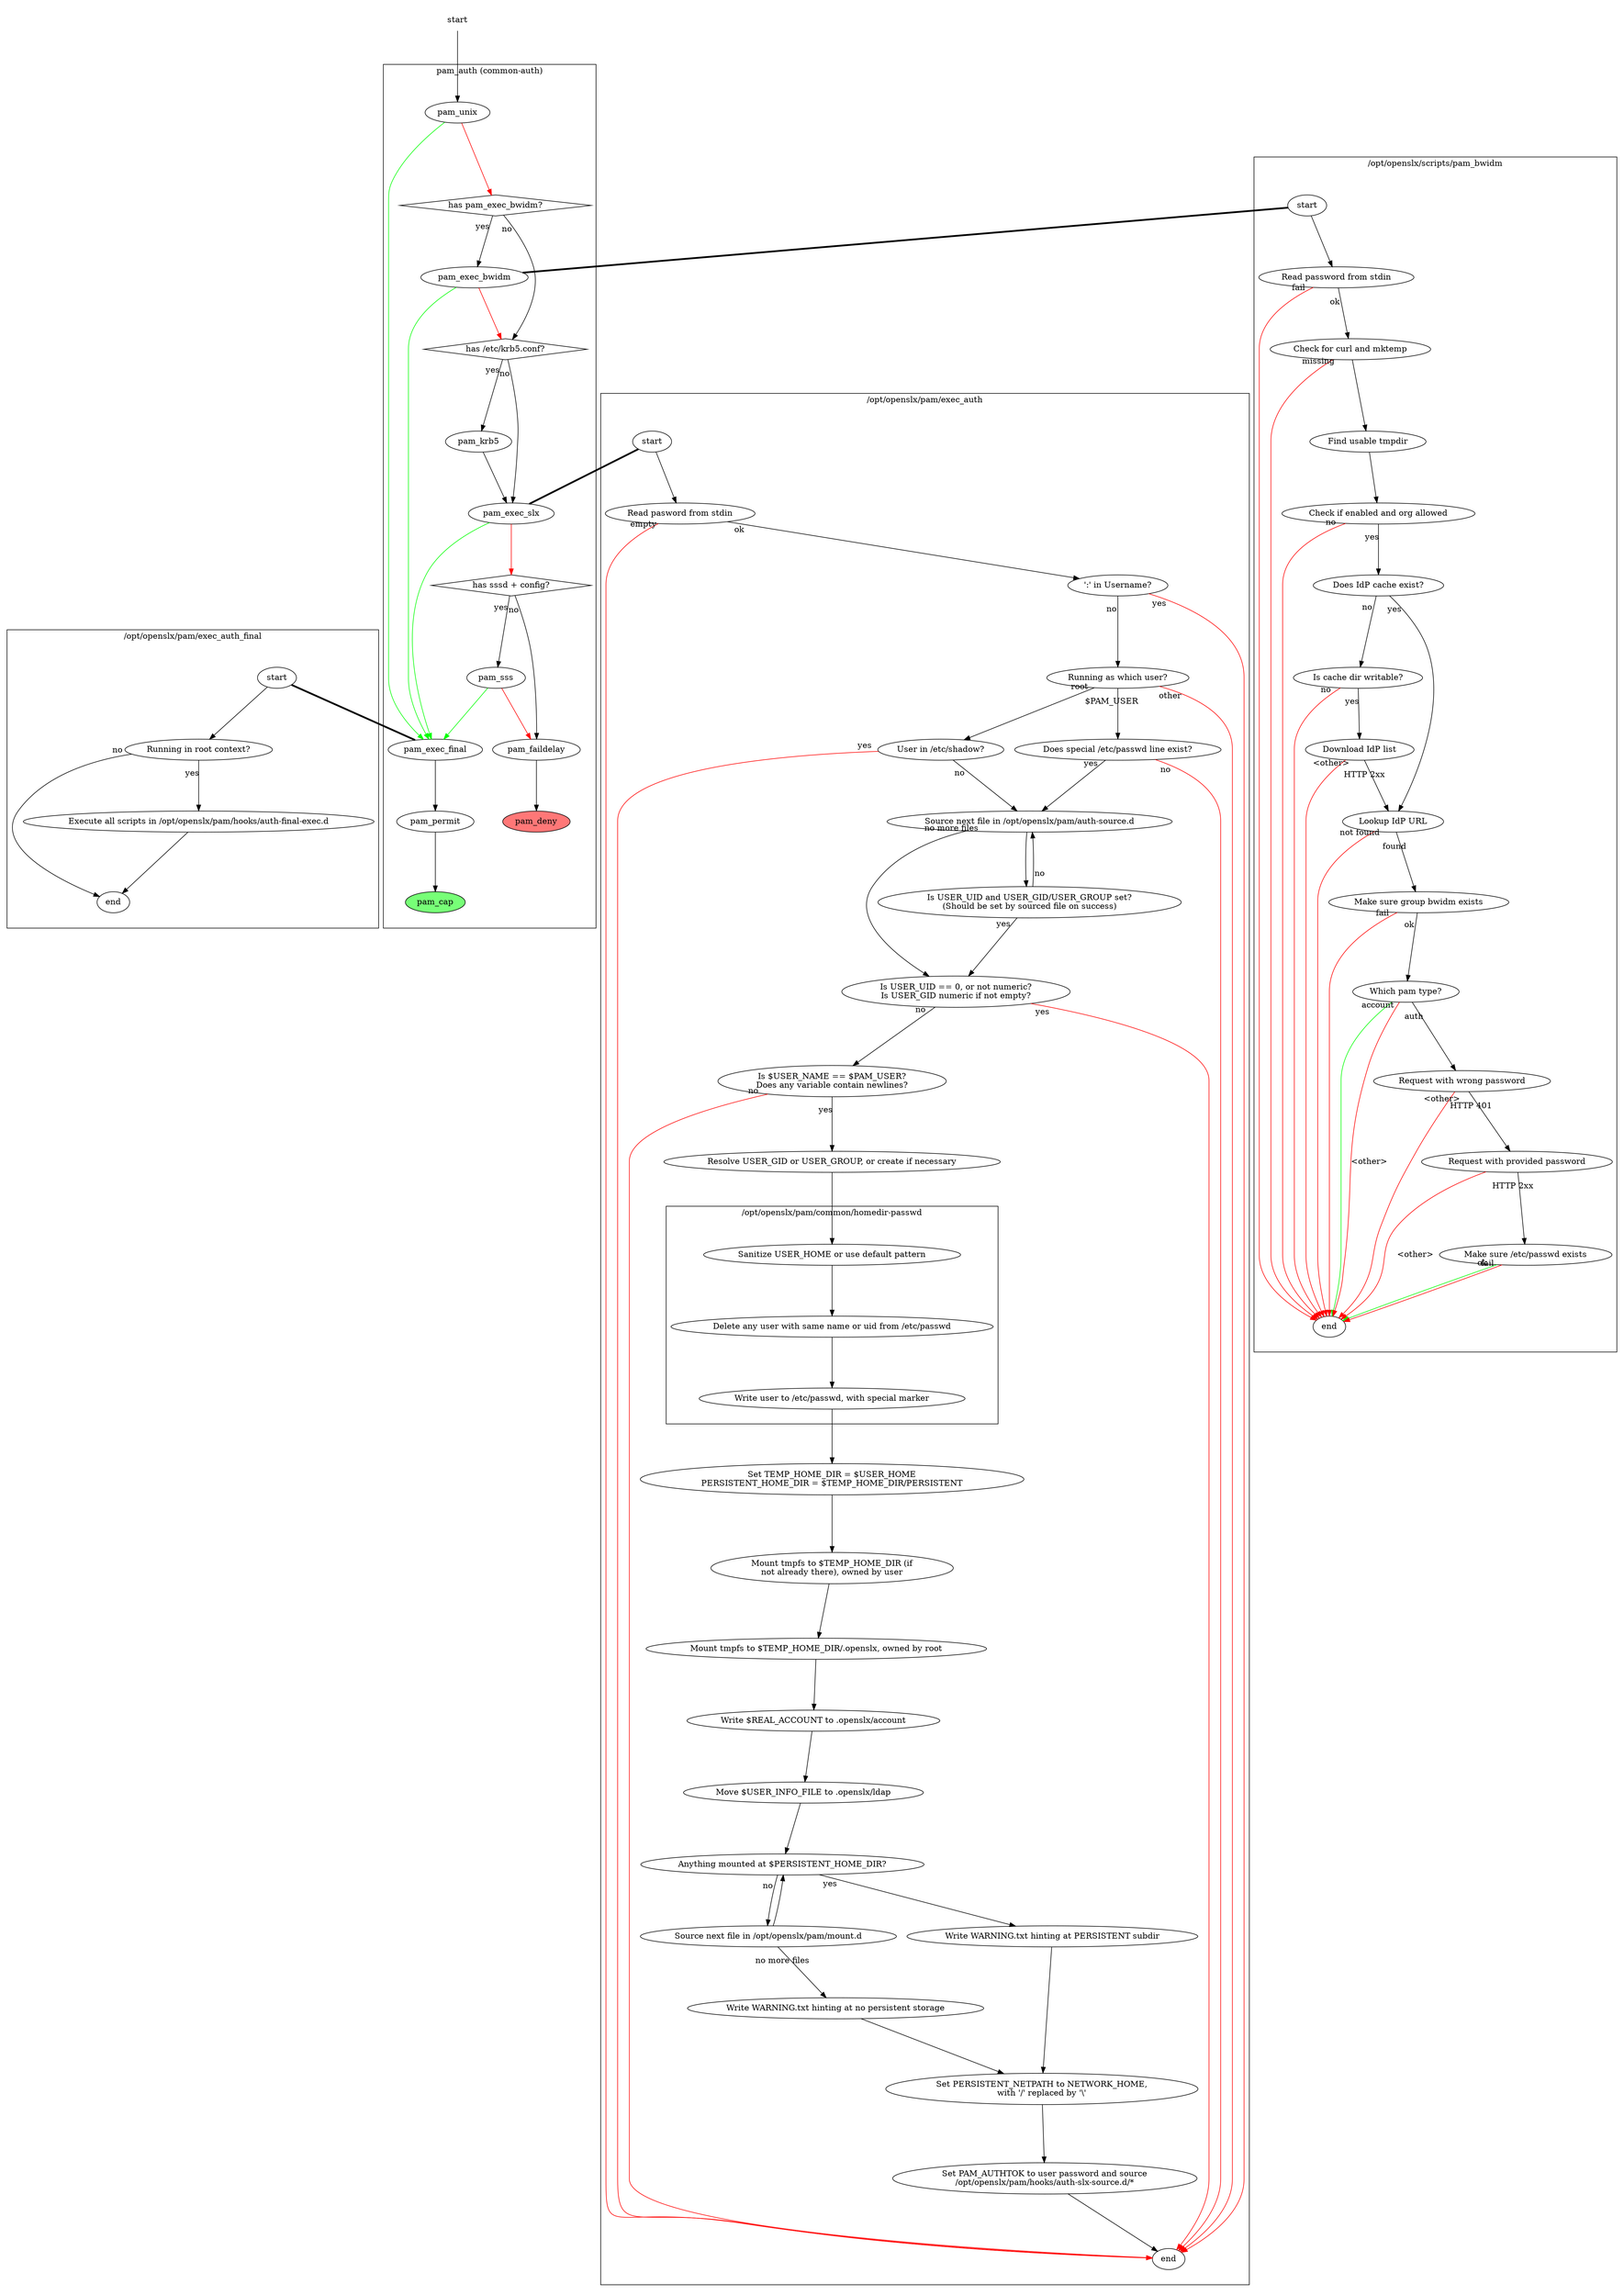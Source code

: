 digraph {
	ratio = 1.4137931034482; // For printing on A paper size
	edge [labeldistance=2.5];
	subgraph cluster_pam {
		label = "pam_auth (common-auth)";

		has_pam_exec_bwidm [label="has pam_exec_bwidm?", shape="diamond"];
		has_krb5 [label="has /etc/krb5.conf?", shape="diamond"];
		has_sssd [label="has sssd + config?", shape="diamond"];

		pam_deny [style=filled, fillcolor="#ff7777"];
		pam_cap [style=filled, fillcolor="#77ff77"];

		pam_unix -> pam_exec_final [color="green"];
		pam_unix -> has_pam_exec_bwidm [color=red];
		has_pam_exec_bwidm -> pam_exec_bwidm [taillabel="yes"];
		has_pam_exec_bwidm -> has_krb5 [taillabel="no"];

		pam_exec_bwidm -> pam_exec_final [color="green"];
		pam_exec_bwidm -> has_krb5 [color=red];

		has_krb5 -> pam_krb5 [taillabel="yes"];
		has_krb5 -> pam_exec_slx [taillabel="no"];

		pam_krb5 -> pam_exec_slx;

		pam_exec_slx -> pam_exec_final [color="green"];
		pam_exec_slx -> has_sssd [color=red];

		has_sssd -> pam_sss [taillabel="yes"];
		has_sssd -> pam_faildelay [taillabel="no"];

		pam_sss -> pam_exec_final [color="green"];
		pam_sss -> pam_faildelay [color=red];

		pam_faildelay -> pam_deny;

		pam_exec_final -> pam_permit;

		pam_permit -> pam_cap;
	}

	subgraph cluster_pam_exec_slx {
		label = "/opt/openslx/pam/exec_auth";
		exec_slx_start [label="start"];
		exec_slx_end [label="end"];

		exec_slx_stdinpw [label="Read pasword from stdin"];
		exec_slx_colon [label="':' in Username?"];
		exec_slx_check_user [label="Running as which user?"];
		exec_slx_shadow [label="User in /etc/shadow?"];
		exec_slx_etc_passwd [label="Does special /etc/passwd line exist?"];
		exec_slx_source_auth [label="Source next file in /opt/openslx/pam/auth-source.d"];
		exec_slx_check_auth_vars [label="Is USER_UID and USER_GID/USER_GROUP set?\n(Should be set by sourced file on success)"];
		exec_slx_check_uid [label="Is USER_UID == 0, or not numeric?\nIs USER_GID numeric if not empty?"];
		exec_slx_check_caps [label="Is $USER_NAME == $PAM_USER?\nDoes any variable contain newlines?"];
		exec_slx_group [label="Resolve USER_GID or USER_GROUP, or create if necessary"];
		exec_slx_tmphome [label="Set TEMP_HOME_DIR = $USER_HOME\nPERSISTENT_HOME_DIR = $TEMP_HOME_DIR/PERSISTENT"];
		exec_slx_tmphome2 [label="Mount tmpfs to $TEMP_HOME_DIR (if\nnot already there), owned by user"];
		exec_slx_tmphome3 [label="Mount tmpfs to $TEMP_HOME_DIR/.openslx, owned by root"];
		exec_slx_tmphome4 [label="Write $REAL_ACCOUNT to .openslx/account"];
		exec_slx_tmphome5 [label="Move $USER_INFO_FILE to .openslx/ldap"];
		exec_slx_nethome_ok [label="Anything mounted at $PERSISTENT_HOME_DIR?"];
		exec_slx_nethome [label="Source next file in /opt/openslx/pam/mount.d"];
		exec_slx_note_persistent [label="Write WARNING.txt hinting at PERSISTENT subdir"];
		exec_slx_note_usb [label="Write WARNING.txt hinting at no persistent storage"];
		exec_slx_set_netpath [label="Set PERSISTENT_NETPATH to NETWORK_HOME,\nwith '/' replaced by '\\'"];
		exec_slx_source_hook [label="Set PAM_AUTHTOK to user password and source\n/opt/openslx/pam/hooks/auth-slx-source.d/*"];

		subgraph cluster_homedir {
			label = "/opt/openslx/pam/common/homedir-passwd";
			exec_slx_home [label="Sanitize USER_HOME or use default pattern"];
			exec_slx_prune_passwd [label="Delete any user with same name or uid from /etc/passwd"];
			exec_slx_write_passwd [label="Write user to /etc/passwd, with special marker"];

			exec_slx_home -> exec_slx_prune_passwd -> exec_slx_write_passwd;
		}

		exec_slx_start -> exec_slx_stdinpw;

		exec_slx_stdinpw -> exec_slx_colon [taillabel="ok"];
		exec_slx_stdinpw -> exec_slx_end [taillabel="empty",color=red];

		exec_slx_colon -> exec_slx_check_user [taillabel="no"];
		exec_slx_colon -> exec_slx_end [taillabel="yes",color=red];

		exec_slx_check_user -> exec_slx_etc_passwd [taillabel="$PAM_USER"];
		exec_slx_check_user -> exec_slx_shadow [taillabel="root"];
		exec_slx_check_user -> exec_slx_end [taillabel="other",color=red];

		exec_slx_etc_passwd -> exec_slx_source_auth [taillabel="yes"];
		exec_slx_etc_passwd -> exec_slx_end [taillabel="no",color=red];

		exec_slx_shadow -> exec_slx_source_auth [taillabel="no"];
		exec_slx_shadow -> exec_slx_end [taillabel="yes",color=red];

		exec_slx_source_auth -> exec_slx_check_auth_vars;
		exec_slx_source_auth -> exec_slx_check_uid [taillabel="no more files"];

		exec_slx_check_auth_vars -> exec_slx_source_auth [taillabel="no"];
		exec_slx_check_auth_vars -> exec_slx_check_uid [taillabel="yes"];

		exec_slx_check_uid -> exec_slx_check_caps [taillabel="no"];
		exec_slx_check_uid -> exec_slx_end [taillabel="yes",color=red];

		exec_slx_check_caps -> exec_slx_group [taillabel="yes"];
		exec_slx_check_caps -> exec_slx_end [taillabel="no",color=red];

		exec_slx_group -> exec_slx_home;
		exec_slx_write_passwd -> exec_slx_tmphome -> exec_slx_tmphome2 -> exec_slx_tmphome3 -> exec_slx_tmphome4 -> exec_slx_tmphome5;
		exec_slx_tmphome5 -> exec_slx_nethome_ok;

		exec_slx_nethome_ok -> exec_slx_note_persistent [taillabel="yes"];
		exec_slx_nethome_ok -> exec_slx_nethome [taillabel="no"];

		exec_slx_nethome -> exec_slx_nethome_ok;
		exec_slx_nethome -> exec_slx_note_usb [taillabel="no more files"];

		exec_slx_note_usb -> exec_slx_set_netpath;
		exec_slx_note_persistent -> exec_slx_set_netpath;

		exec_slx_set_netpath -> exec_slx_source_hook;

		exec_slx_source_hook -> exec_slx_end;
	}

	subgraph cluster_pam_exec_final {
		label = "/opt/openslx/pam/exec_auth_final";
		exec_final_start [label="start"];
		exec_final_end [label="end"];
		exec_final_user [label="Running in root context?"];
		exec_final_d [label="Execute all scripts in /opt/openslx/pam/hooks/auth-final-exec.d"];
		exec_final_start -> exec_final_user;
		exec_final_user -> exec_final_d [taillabel="yes"];
		exec_final_user -> exec_final_end [taillabel="no"];
		exec_final_d -> exec_final_end;
	}

	subgraph cluster_pam_exec_bwidm {
		label = "/opt/openslx/scripts/pam_bwidm";
		bwidm_start [label="start"];
		bwidm_end [label="end"];
		bwidm_stdinpw [label="Read password from stdin"];
		bwidm_precon [label="Check for curl and mktemp"];
		bwidm_tmpdir [label="Find usable tmpdir"];
		bwidm_allowed [label="Check if enabled and org allowed"];
		bwidm_check_cache [label="Does IdP cache exist?"];
		bwidm_cache_writable [label="Is cache dir writable?"];
		bwidm_download_list [label="Download IdP list"];
		bwidm_lookup_idp [label="Lookup IdP URL"];
		bwidm_addgroup [label="Make sure group bwidm exists"];
		bwidm_pam_type [label="Which pam type?"];
		bwidm_req_401 [label="Request with wrong password"];
		bwidm_req_200 [label="Request with provided password"];
		bwidm_etc_passwd [label="Make sure /etc/passwd exists"];

		bwidm_start -> bwidm_stdinpw;
		bwidm_stdinpw -> bwidm_precon [taillabel="ok"];
		bwidm_stdinpw -> bwidm_end [taillabel="fail",color=red];

		bwidm_precon -> bwidm_tmpdir;
		bwidm_precon -> bwidm_end [taillabel="missing",color=red];

		bwidm_tmpdir -> bwidm_allowed;

		bwidm_allowed -> bwidm_check_cache [taillabel="yes"];
		bwidm_allowed -> bwidm_end [taillabel="no",color=red];

		bwidm_check_cache -> bwidm_lookup_idp [taillabel="yes"];
		bwidm_check_cache -> bwidm_cache_writable [taillabel="no"];

		bwidm_cache_writable -> bwidm_download_list [taillabel="yes"];
		bwidm_cache_writable -> bwidm_end [taillabel="no",color=red];

		bwidm_download_list -> bwidm_lookup_idp [taillabel="HTTP 2xx"];
		bwidm_download_list -> bwidm_end [taillabel="<other>",color=red];

		bwidm_lookup_idp -> bwidm_addgroup [taillabel="found"];
		bwidm_lookup_idp -> bwidm_end [taillabel="not found",color=red];

		bwidm_addgroup -> bwidm_pam_type [taillabel="ok"];
		bwidm_addgroup -> bwidm_end [taillabel="fail",color="red"];

		bwidm_pam_type -> bwidm_req_401 [taillabel="auth"];
		bwidm_pam_type -> bwidm_end [taillabel="account",color=green];
		bwidm_pam_type -> bwidm_end [label="<other>",color=red];

		bwidm_req_401 -> bwidm_req_200 [taillabel="HTTP 401"];
		bwidm_req_401 -> bwidm_end [taillabel="<other>",color=red];

		bwidm_req_200 -> bwidm_etc_passwd [taillabel="HTTP 2xx"];
		bwidm_req_200 -> bwidm_end [label="<other>",color=red];

		bwidm_etc_passwd -> bwidm_end [taillabel="ok",color=green];
		bwidm_etc_passwd -> bwidm_end [taillabel="fail",color=red];
	}

	exec_final_start -> pam_exec_final [arrowhead=none,penwidth=3];
	exec_slx_start -> pam_exec_slx [arrowhead=none,penwidth=3];
	bwidm_start -> pam_exec_bwidm [arrowhead=none,penwidth=3];

	start [shape=none];
	start -> pam_unix;

}
